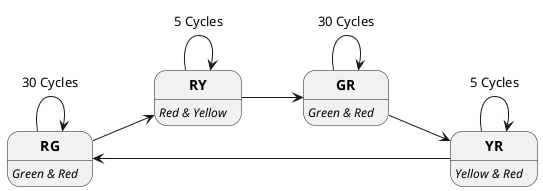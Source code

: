 ' Remain green for 30 seconds, and will change to
' yellow for 5 seconds before going to red.
' Clock is 1Hz

@startuml TrafficState

' Set direction to horizontal
left to right direction
state "<b>RG" as RG : <i>Green & Red
state "<b>RY" as RY : <i>Red & Yellow
state "<b>GR" as GR : <i>Green & Red
state "<b>YR" as YR : <i>Yellow & Red

RG --> RY
RY --> GR
GR --> YR
YR --> RG

' Green 30 seconds
RG --> RG : 30 Cycles
' Yellow 5 seconds
RY --> RY : 5 Cycles
' Green 30 seconds
GR --> GR : 30 Cycles
' Yellow 5 seconds // assuming 1 cycle per second -> 1 Hz 
YR --> YR : 5 Cycles   




@enduml